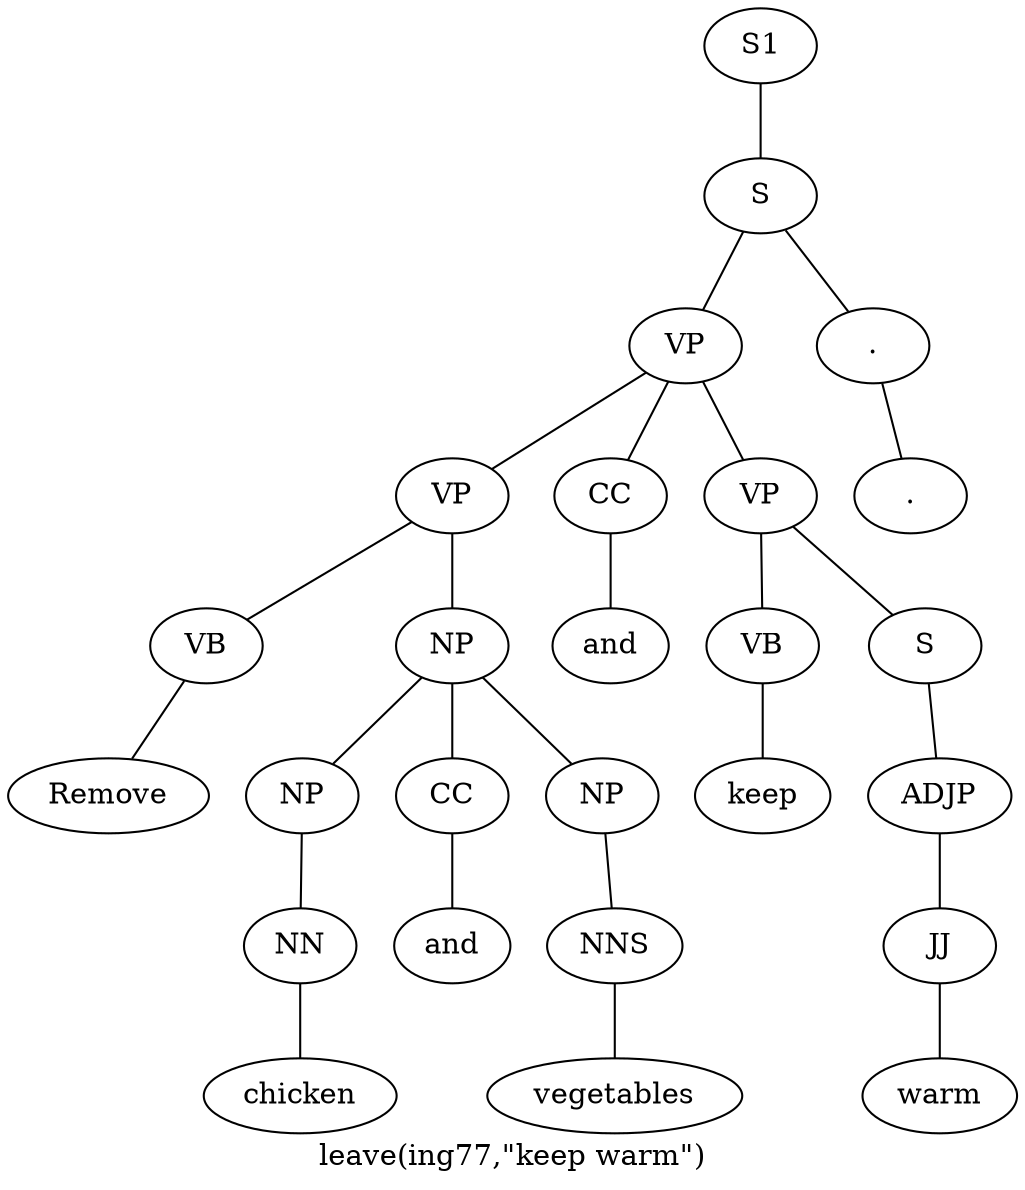 graph SyntaxGraph {
	label = "leave(ing77,\"keep warm\")";
	Node0 [label="S1"];
	Node1 [label="S"];
	Node2 [label="VP"];
	Node3 [label="VP"];
	Node4 [label="VB"];
	Node5 [label="Remove"];
	Node6 [label="NP"];
	Node7 [label="NP"];
	Node8 [label="NN"];
	Node9 [label="chicken"];
	Node10 [label="CC"];
	Node11 [label="and"];
	Node12 [label="NP"];
	Node13 [label="NNS"];
	Node14 [label="vegetables"];
	Node15 [label="CC"];
	Node16 [label="and"];
	Node17 [label="VP"];
	Node18 [label="VB"];
	Node19 [label="keep"];
	Node20 [label="S"];
	Node21 [label="ADJP"];
	Node22 [label="JJ"];
	Node23 [label="warm"];
	Node24 [label="."];
	Node25 [label="."];

	Node0 -- Node1;
	Node1 -- Node2;
	Node1 -- Node24;
	Node2 -- Node3;
	Node2 -- Node15;
	Node2 -- Node17;
	Node3 -- Node4;
	Node3 -- Node6;
	Node4 -- Node5;
	Node6 -- Node7;
	Node6 -- Node10;
	Node6 -- Node12;
	Node7 -- Node8;
	Node8 -- Node9;
	Node10 -- Node11;
	Node12 -- Node13;
	Node13 -- Node14;
	Node15 -- Node16;
	Node17 -- Node18;
	Node17 -- Node20;
	Node18 -- Node19;
	Node20 -- Node21;
	Node21 -- Node22;
	Node22 -- Node23;
	Node24 -- Node25;
}
